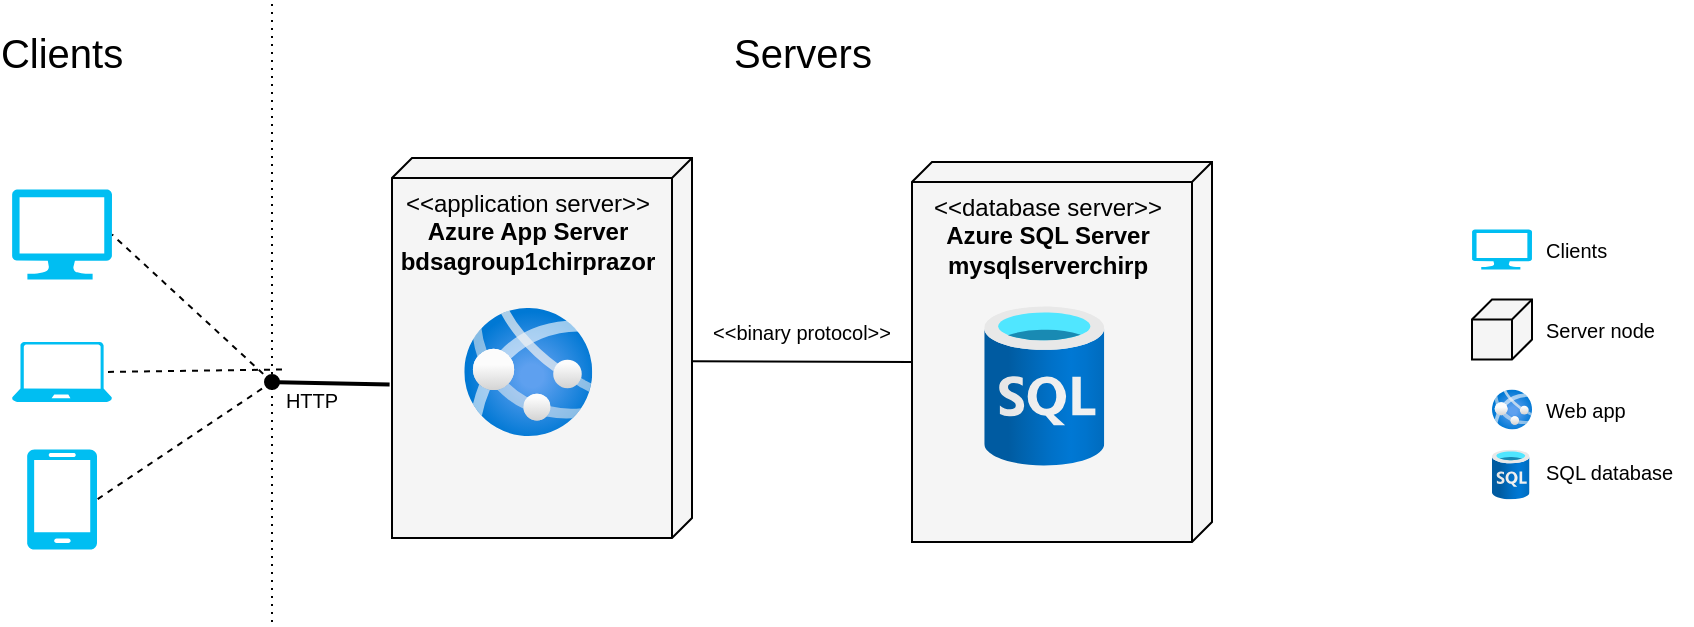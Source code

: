 <mxfile version="22.1.7" type="device">
  <diagram name="Side-1" id="CZFngevOVQQi5XhCdmGq">
    <mxGraphModel dx="1208" dy="645" grid="1" gridSize="10" guides="1" tooltips="1" connect="1" arrows="1" fold="1" page="1" pageScale="1" pageWidth="827" pageHeight="1169" math="0" shadow="0">
      <root>
        <mxCell id="0" />
        <mxCell id="1" parent="0" />
        <mxCell id="YGOj-0-8SnfMGgDvfDXk-11" value="" style="group;movable=1;resizable=1;rotatable=1;deletable=1;editable=1;locked=0;connectable=1;" vertex="1" connectable="0" parent="1">
          <mxGeometry x="414" y="170" width="152.27" height="190" as="geometry" />
        </mxCell>
        <mxCell id="YGOj-0-8SnfMGgDvfDXk-12" value="" style="verticalAlign=top;align=left;spacingTop=8;spacingLeft=2;spacingRight=12;shape=cube;size=10;direction=south;fontStyle=4;html=1;whiteSpace=wrap;movable=1;resizable=1;rotatable=1;deletable=1;editable=1;locked=0;connectable=1;fillColor=#f5f5f5;strokeColor=#000000;fontColor=#333333;" vertex="1" parent="YGOj-0-8SnfMGgDvfDXk-11">
          <mxGeometry x="16" y="8" width="150" height="190" as="geometry" />
        </mxCell>
        <mxCell id="YGOj-0-8SnfMGgDvfDXk-13" value="&lt;span style=&quot;font-weight: normal;&quot;&gt;&amp;lt;&amp;lt;application server&amp;gt;&amp;gt;&lt;/span&gt;&lt;br&gt;Azure App Server&lt;br&gt;bdsagroup1chirprazor" style="text;html=1;strokeColor=none;fillColor=none;align=center;verticalAlign=middle;whiteSpace=wrap;rounded=0;fontStyle=1;movable=1;resizable=1;rotatable=1;deletable=1;editable=1;locked=0;connectable=1;" vertex="1" parent="YGOj-0-8SnfMGgDvfDXk-11">
          <mxGeometry x="16" y="20" width="136.27" height="50" as="geometry" />
        </mxCell>
        <mxCell id="YGOj-0-8SnfMGgDvfDXk-20" value="" style="image;sketch=0;aspect=fixed;html=1;points=[];align=center;fontSize=12;image=img/lib/mscae/App_Services.svg;" vertex="1" parent="YGOj-0-8SnfMGgDvfDXk-11">
          <mxGeometry x="59.13" y="90" width="50" height="50" as="geometry" />
        </mxCell>
        <mxCell id="YGOj-0-8SnfMGgDvfDXk-23" value="" style="image;aspect=fixed;html=1;points=[];align=center;fontSize=12;image=img/lib/azure2/app_services/App_Services.svg;" vertex="1" parent="YGOj-0-8SnfMGgDvfDXk-11">
          <mxGeometry x="52.13" y="83" width="64" height="64" as="geometry" />
        </mxCell>
        <mxCell id="YGOj-0-8SnfMGgDvfDXk-29" value="" style="endArrow=none;html=1;rounded=0;dashed=1;entryX=1;entryY=0.5;entryDx=0;entryDy=0;entryPerimeter=0;" edge="1" parent="1" target="YGOj-0-8SnfMGgDvfDXk-49">
          <mxGeometry width="50" height="50" relative="1" as="geometry">
            <mxPoint x="370" y="290" as="sourcePoint" />
            <mxPoint x="290" y="330" as="targetPoint" />
          </mxGeometry>
        </mxCell>
        <mxCell id="YGOj-0-8SnfMGgDvfDXk-30" value="" style="endArrow=none;html=1;rounded=0;entryX=0.92;entryY=0.5;entryDx=0;entryDy=0;dashed=1;entryPerimeter=0;exitX=0.25;exitY=0;exitDx=0;exitDy=0;" edge="1" parent="1" source="YGOj-0-8SnfMGgDvfDXk-33" target="YGOj-0-8SnfMGgDvfDXk-47">
          <mxGeometry width="50" height="50" relative="1" as="geometry">
            <mxPoint x="370" y="293" as="sourcePoint" />
            <mxPoint x="280" y="292.5" as="targetPoint" />
          </mxGeometry>
        </mxCell>
        <mxCell id="YGOj-0-8SnfMGgDvfDXk-31" value="" style="endArrow=none;html=1;rounded=0;startArrow=oval;startFill=1;sourcePerimeterSpacing=28;targetPerimeterSpacing=0;endSize=27;strokeWidth=2;entryX=0.596;entryY=1.008;entryDx=0;entryDy=0;entryPerimeter=0;" edge="1" parent="1" target="YGOj-0-8SnfMGgDvfDXk-12">
          <mxGeometry width="50" height="50" relative="1" as="geometry">
            <mxPoint x="370" y="290" as="sourcePoint" />
            <mxPoint x="410" y="270" as="targetPoint" />
          </mxGeometry>
        </mxCell>
        <mxCell id="YGOj-0-8SnfMGgDvfDXk-32" value="" style="endArrow=none;html=1;rounded=0;entryX=1;entryY=0.5;entryDx=0;entryDy=0;dashed=1;entryPerimeter=0;" edge="1" parent="1" target="YGOj-0-8SnfMGgDvfDXk-48">
          <mxGeometry width="50" height="50" relative="1" as="geometry">
            <mxPoint x="370" y="290" as="sourcePoint" />
            <mxPoint x="290" y="232.5" as="targetPoint" />
          </mxGeometry>
        </mxCell>
        <mxCell id="YGOj-0-8SnfMGgDvfDXk-33" value="&lt;font style=&quot;font-size: 10px;&quot;&gt;HTTP&lt;/font&gt;" style="text;html=1;strokeColor=none;fillColor=none;align=center;verticalAlign=middle;whiteSpace=wrap;rounded=0;" vertex="1" parent="1">
          <mxGeometry x="360" y="283.75" width="60" height="30" as="geometry" />
        </mxCell>
        <mxCell id="YGOj-0-8SnfMGgDvfDXk-34" value="" style="endArrow=none;html=1;rounded=0;entryX=0;entryY=0;entryDx=100;entryDy=150;entryPerimeter=0;exitX=0.535;exitY=-0.002;exitDx=0;exitDy=0;exitPerimeter=0;" edge="1" parent="1" source="YGOj-0-8SnfMGgDvfDXk-12" target="YGOj-0-8SnfMGgDvfDXk-15">
          <mxGeometry width="50" height="50" relative="1" as="geometry">
            <mxPoint x="480" y="300" as="sourcePoint" />
            <mxPoint x="530" y="250" as="targetPoint" />
          </mxGeometry>
        </mxCell>
        <mxCell id="YGOj-0-8SnfMGgDvfDXk-35" value="&lt;font style=&quot;font-size: 10px;&quot;&gt;&amp;lt;&amp;lt;binary protocol&amp;gt;&amp;gt;&lt;/font&gt;" style="text;html=1;strokeColor=none;fillColor=none;align=center;verticalAlign=middle;whiteSpace=wrap;rounded=0;" vertex="1" parent="1">
          <mxGeometry x="580" y="250" width="110" height="30" as="geometry" />
        </mxCell>
        <mxCell id="YGOj-0-8SnfMGgDvfDXk-36" value="" style="group" vertex="1" connectable="0" parent="1">
          <mxGeometry x="690" y="180" width="150" height="190" as="geometry" />
        </mxCell>
        <mxCell id="YGOj-0-8SnfMGgDvfDXk-15" value="" style="verticalAlign=top;align=left;spacingTop=8;spacingLeft=2;spacingRight=12;shape=cube;size=10;direction=south;fontStyle=4;html=1;whiteSpace=wrap;movable=1;resizable=1;rotatable=1;deletable=1;editable=1;locked=0;connectable=1;fillColor=#f5f5f5;fontColor=#333333;strokeColor=#000000;" vertex="1" parent="YGOj-0-8SnfMGgDvfDXk-36">
          <mxGeometry width="150" height="190" as="geometry" />
        </mxCell>
        <mxCell id="YGOj-0-8SnfMGgDvfDXk-16" value="&lt;span style=&quot;font-weight: normal;&quot;&gt;&amp;lt;&amp;lt;database server&amp;gt;&amp;gt;&lt;/span&gt;&lt;br&gt;Azure SQL Server&lt;br&gt;mysqlserverchirp" style="text;html=1;strokeColor=none;fillColor=none;align=center;verticalAlign=middle;whiteSpace=wrap;rounded=0;fontStyle=1;movable=1;resizable=1;rotatable=1;deletable=1;editable=1;locked=0;connectable=1;" vertex="1" parent="YGOj-0-8SnfMGgDvfDXk-36">
          <mxGeometry y="12" width="136.27" height="50" as="geometry" />
        </mxCell>
        <mxCell id="YGOj-0-8SnfMGgDvfDXk-22" value="" style="image;aspect=fixed;html=1;points=[];align=center;fontSize=12;image=img/lib/azure2/databases/SQL_Database.svg;" vertex="1" parent="YGOj-0-8SnfMGgDvfDXk-36">
          <mxGeometry x="36.13" y="72" width="60" height="80" as="geometry" />
        </mxCell>
        <mxCell id="YGOj-0-8SnfMGgDvfDXk-37" value="" style="image;aspect=fixed;html=1;points=[];align=center;fontSize=12;image=img/lib/azure2/app_services/App_Services.svg;" vertex="1" parent="1">
          <mxGeometry x="980" y="293.75" width="20" height="20" as="geometry" />
        </mxCell>
        <mxCell id="YGOj-0-8SnfMGgDvfDXk-38" value="&lt;font style=&quot;font-size: 10px;&quot;&gt;Web app&lt;/font&gt;" style="text;html=1;strokeColor=none;fillColor=none;align=left;verticalAlign=middle;whiteSpace=wrap;rounded=0;" vertex="1" parent="1">
          <mxGeometry x="1005" y="288.75" width="60" height="30" as="geometry" />
        </mxCell>
        <mxCell id="YGOj-0-8SnfMGgDvfDXk-39" value="" style="verticalAlign=top;align=left;spacingTop=8;spacingLeft=2;spacingRight=12;shape=cube;size=10;direction=south;fontStyle=4;html=1;whiteSpace=wrap;movable=1;resizable=1;rotatable=1;deletable=1;editable=1;locked=0;connectable=1;fillColor=#f5f5f5;strokeColor=#000000;fontColor=#333333;" vertex="1" parent="1">
          <mxGeometry x="970" y="248.75" width="30" height="30" as="geometry" />
        </mxCell>
        <mxCell id="YGOj-0-8SnfMGgDvfDXk-40" value="&lt;font style=&quot;font-size: 10px;&quot;&gt;Clients&lt;/font&gt;" style="text;html=1;strokeColor=none;fillColor=none;align=left;verticalAlign=middle;whiteSpace=wrap;rounded=0;" vertex="1" parent="1">
          <mxGeometry x="1005" y="208.75" width="75" height="30" as="geometry" />
        </mxCell>
        <mxCell id="YGOj-0-8SnfMGgDvfDXk-44" value="&lt;font style=&quot;font-size: 10px;&quot;&gt;Server node&lt;/font&gt;" style="text;html=1;strokeColor=none;fillColor=none;align=left;verticalAlign=middle;whiteSpace=wrap;rounded=0;" vertex="1" parent="1">
          <mxGeometry x="1005" y="248.75" width="75" height="30" as="geometry" />
        </mxCell>
        <mxCell id="YGOj-0-8SnfMGgDvfDXk-45" value="" style="image;aspect=fixed;html=1;points=[];align=center;fontSize=12;image=img/lib/azure2/databases/SQL_Database.svg;" vertex="1" parent="1">
          <mxGeometry x="980" y="323.75" width="18.75" height="25" as="geometry" />
        </mxCell>
        <mxCell id="YGOj-0-8SnfMGgDvfDXk-46" value="&lt;font style=&quot;font-size: 10px;&quot;&gt;SQL database&lt;/font&gt;" style="text;html=1;strokeColor=none;fillColor=none;align=left;verticalAlign=middle;whiteSpace=wrap;rounded=0;" vertex="1" parent="1">
          <mxGeometry x="1005" y="320" width="75" height="30" as="geometry" />
        </mxCell>
        <mxCell id="YGOj-0-8SnfMGgDvfDXk-48" value="" style="verticalLabelPosition=bottom;html=1;verticalAlign=top;align=center;strokeColor=none;fillColor=#00BEF2;shape=mxgraph.azure.computer;pointerEvents=1;" vertex="1" parent="1">
          <mxGeometry x="240" y="193.75" width="50" height="45" as="geometry" />
        </mxCell>
        <mxCell id="YGOj-0-8SnfMGgDvfDXk-49" value="" style="verticalLabelPosition=bottom;html=1;verticalAlign=top;align=center;strokeColor=none;fillColor=#00BEF2;shape=mxgraph.azure.mobile;pointerEvents=1;" vertex="1" parent="1">
          <mxGeometry x="247.5" y="323.75" width="35" height="50" as="geometry" />
        </mxCell>
        <mxCell id="YGOj-0-8SnfMGgDvfDXk-47" value="" style="verticalLabelPosition=bottom;html=1;verticalAlign=top;align=center;strokeColor=none;fillColor=#00BEF2;shape=mxgraph.azure.laptop;pointerEvents=1;" vertex="1" parent="1">
          <mxGeometry x="240" y="270" width="50" height="30" as="geometry" />
        </mxCell>
        <mxCell id="YGOj-0-8SnfMGgDvfDXk-53" value="" style="verticalLabelPosition=bottom;html=1;verticalAlign=top;align=center;strokeColor=none;fillColor=#00BEF2;shape=mxgraph.azure.computer;pointerEvents=1;" vertex="1" parent="1">
          <mxGeometry x="970" y="213.75" width="30" height="20" as="geometry" />
        </mxCell>
        <mxCell id="YGOj-0-8SnfMGgDvfDXk-54" value="" style="endArrow=none;dashed=1;html=1;dashPattern=1 3;strokeWidth=1;rounded=0;" edge="1" parent="1">
          <mxGeometry width="50" height="50" relative="1" as="geometry">
            <mxPoint x="370" y="410" as="sourcePoint" />
            <mxPoint x="370" y="100" as="targetPoint" />
          </mxGeometry>
        </mxCell>
        <mxCell id="YGOj-0-8SnfMGgDvfDXk-55" value="&lt;font style=&quot;font-size: 20px;&quot;&gt;Clients&lt;/font&gt;" style="text;html=1;strokeColor=none;fillColor=none;align=center;verticalAlign=middle;whiteSpace=wrap;rounded=0;fontSize=20;" vertex="1" parent="1">
          <mxGeometry x="235" y="110" width="60" height="30" as="geometry" />
        </mxCell>
        <mxCell id="YGOj-0-8SnfMGgDvfDXk-56" value="&lt;font style=&quot;font-size: 20px;&quot;&gt;Servers&lt;/font&gt;" style="text;html=1;strokeColor=none;fillColor=none;align=center;verticalAlign=middle;whiteSpace=wrap;rounded=0;fontSize=20;" vertex="1" parent="1">
          <mxGeometry x="592.5" y="110" width="85" height="30" as="geometry" />
        </mxCell>
      </root>
    </mxGraphModel>
  </diagram>
</mxfile>
